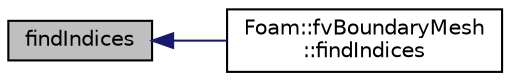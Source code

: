 digraph "findIndices"
{
  bgcolor="transparent";
  edge [fontname="Helvetica",fontsize="10",labelfontname="Helvetica",labelfontsize="10"];
  node [fontname="Helvetica",fontsize="10",shape=record];
  rankdir="LR";
  Node1 [label="findIndices",height=0.2,width=0.4,color="black", fillcolor="grey75", style="filled", fontcolor="black"];
  Node1 -> Node2 [dir="back",color="midnightblue",fontsize="10",style="solid",fontname="Helvetica"];
  Node2 [label="Foam::fvBoundaryMesh\l::findIndices",height=0.2,width=0.4,color="black",URL="$a00870.html#a16f58abfaae10f3e592bcfb8dc2d1a20",tooltip="Find patch indices given a name. "];
}
